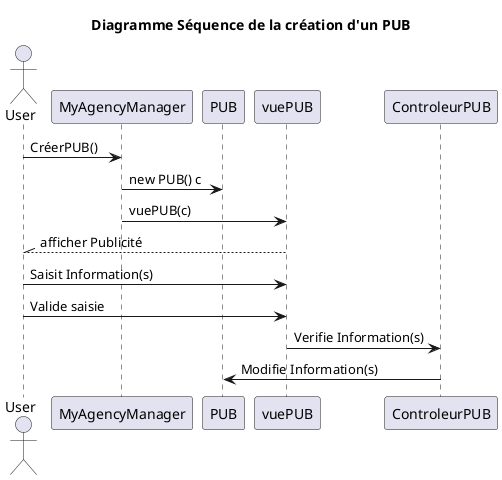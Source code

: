 @startuml

title Diagramme Séquence de la création d'un PUB

actor User as U
U -> MyAgencyManager :CréerPUB()

MyAgencyManager -> PUB :new PUB() c

MyAgencyManager -> vuePUB : vuePUB(c)

U //-- vuePUB :afficher Publicité

U -> vuePUB :Saisit Information(s)
U -> vuePUB :Valide saisie

vuePUB -> ControleurPUB :Verifie Information(s)
ControleurPUB -> PUB :Modifie Information(s)
@enduml
